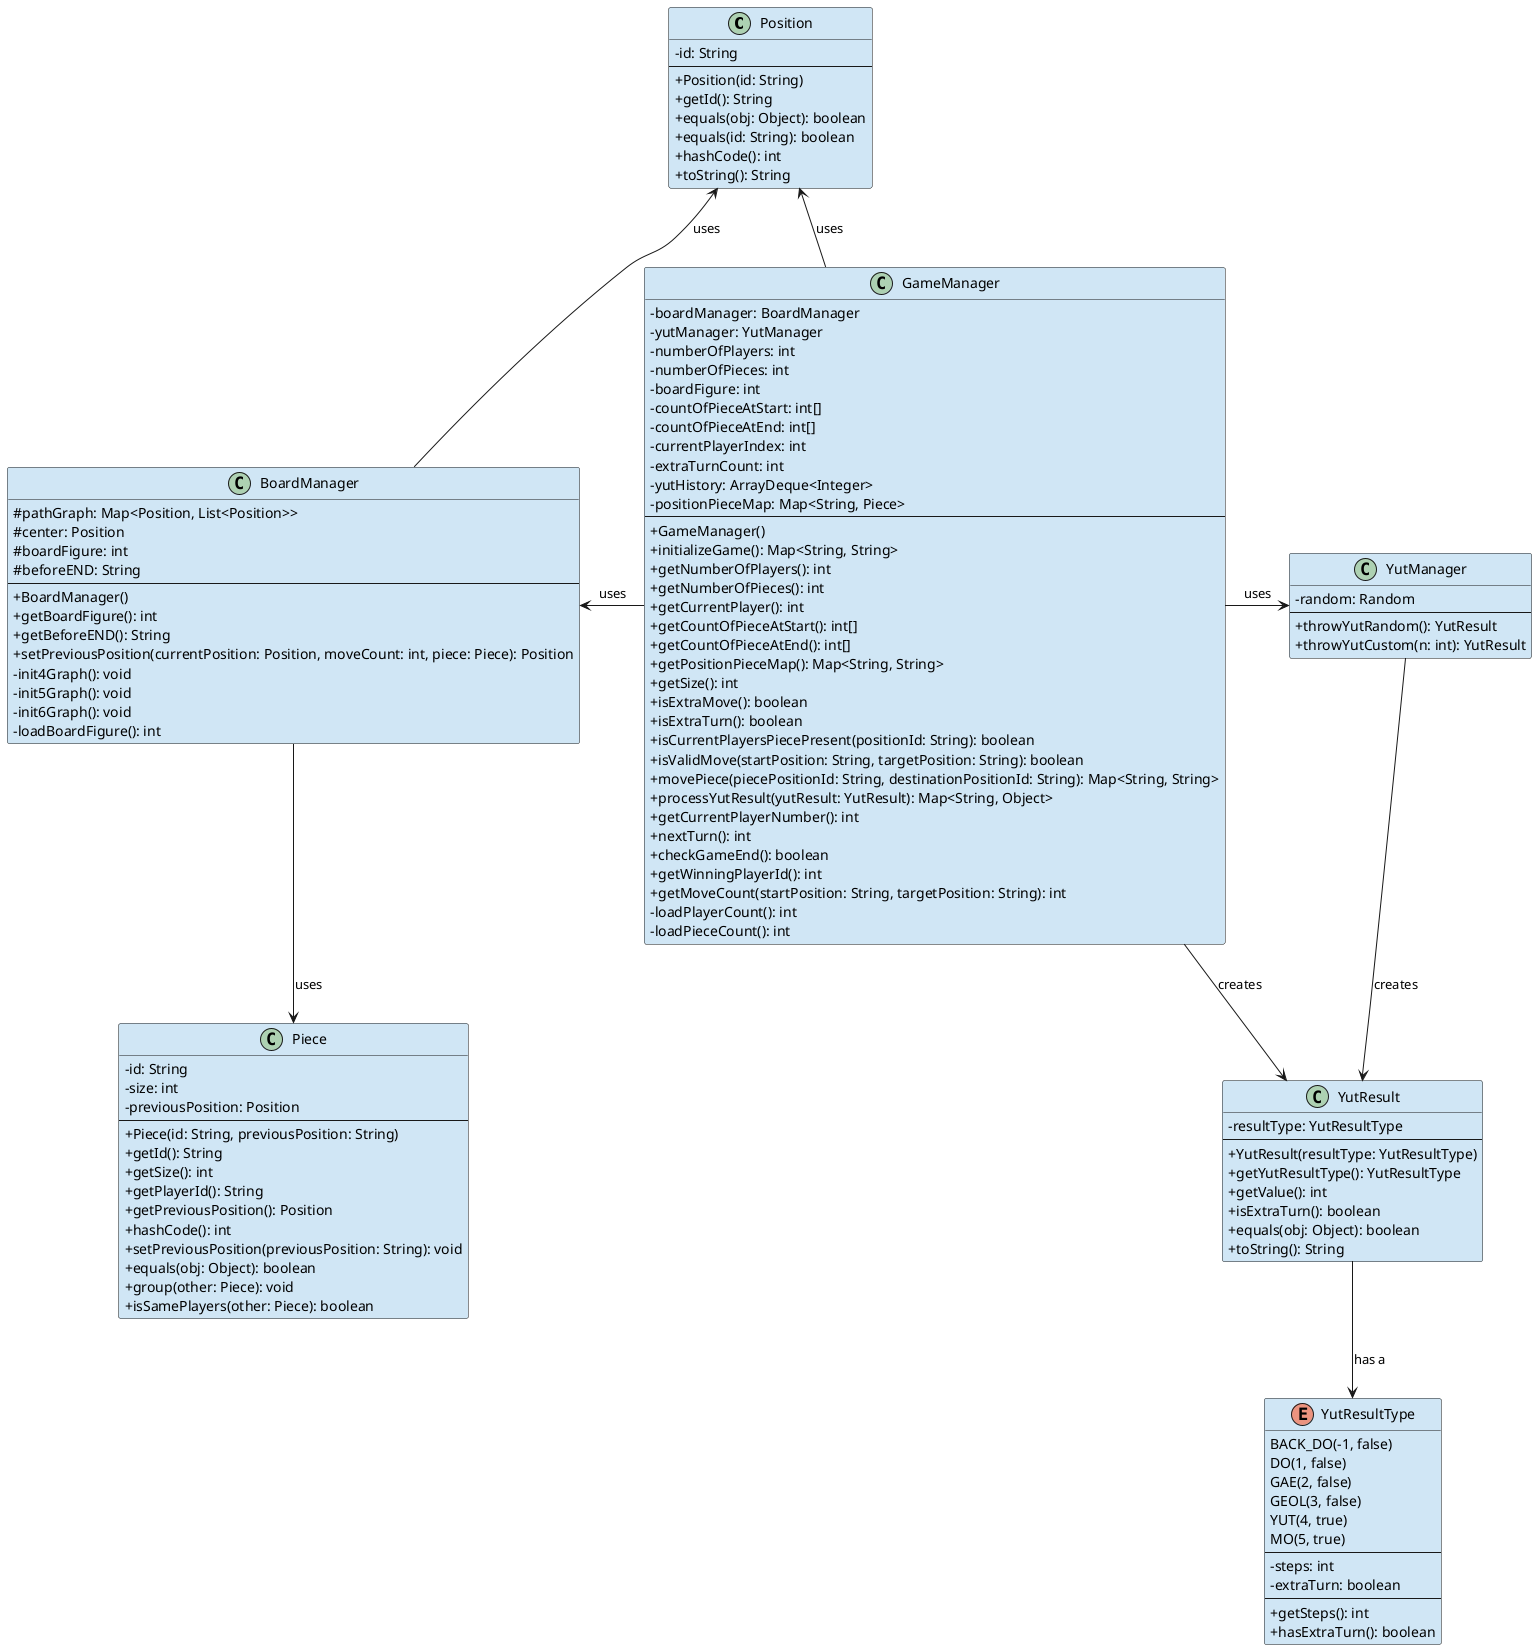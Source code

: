 @startuml model-class-diagram.puml

skinparam classAttributeIconSize 0
skinparam classBackgroundColor #D0E6F5

' 1열
class Position
class BoardManager
class Piece

' 2열
class GameManager

' 3열
class YutManager
class YutResult
enum YutResultType

' --- 숨겨진 정렬 고정 ---
Position -[hidden]-> BoardManager
BoardManager -up-> Position : uses
BoardManager -[hidden]-> GameManager

Position -[hidden]-> YutManager
YutManager -[hidden]-> YutResult
YutResult -[hidden]-> YutResultType

' --- 관계선 ---
GameManager -left-> BoardManager : uses
GameManager -left-> Position : uses
GameManager -right-> YutManager : uses
GameManager -right-> YutResult : creates


BoardManager -down-> Piece : uses
YutManager -down-> YutResult : creates
YutResult -down-> YutResultType : has a

class GameManager {
  - boardManager: BoardManager
  - yutManager: YutManager
  - numberOfPlayers: int
  - numberOfPieces: int
  - boardFigure: int
  - countOfPieceAtStart: int[]
  - countOfPieceAtEnd: int[]
  - currentPlayerIndex: int
  - extraTurnCount: int
  - yutHistory: ArrayDeque<Integer>
  - positionPieceMap: Map<String, Piece>
  --
  + GameManager()
  + initializeGame(): Map<String, String>
  + getNumberOfPlayers(): int
  + getNumberOfPieces(): int
  + getCurrentPlayer(): int
  + getCountOfPieceAtStart(): int[]
  + getCountOfPieceAtEnd(): int[]
  + getPositionPieceMap(): Map<String, String>
  + getSize(): int
  + isExtraMove(): boolean
  + isExtraTurn(): boolean
  + isCurrentPlayersPiecePresent(positionId: String): boolean
  + isValidMove(startPosition: String, targetPosition: String): boolean
  + movePiece(piecePositionId: String, destinationPositionId: String): Map<String, String>
  + processYutResult(yutResult: YutResult): Map<String, Object>
  + getCurrentPlayerNumber(): int
  + nextTurn(): int
  + checkGameEnd(): boolean
  + getWinningPlayerId(): int
  + getMoveCount(startPosition: String, targetPosition: String): int
  - loadPlayerCount(): int
  - loadPieceCount(): int
}

class BoardManager {
  # pathGraph: Map<Position, List<Position>>
  # center: Position
  # boardFigure: int
  # beforeEND: String
  --
  + BoardManager()
  + getBoardFigure(): int
  + getBeforeEND(): String
  + setPreviousPosition(currentPosition: Position, moveCount: int, piece: Piece): Position
  - init4Graph(): void
  - init5Graph(): void
  - init6Graph(): void
  - loadBoardFigure(): int
}

class Piece {
  - id: String
  - size: int
  - previousPosition: Position
  --
  + Piece(id: String, previousPosition: String)
  + getId(): String
  + getSize(): int
  + getPlayerId(): String
  + getPreviousPosition(): Position
  + hashCode(): int
  + setPreviousPosition(previousPosition: String): void
  + equals(obj: Object): boolean
  + group(other: Piece): void
  + isSamePlayers(other: Piece): boolean
}

class Position {
  - id: String
  --
  + Position(id: String)
  + getId(): String
  + equals(obj: Object): boolean
  + equals(id: String): boolean
  + hashCode(): int
  + toString(): String
}

class YutManager {
  - random: Random
  --
  + throwYutRandom(): YutResult
  + throwYutCustom(n: int): YutResult
}

class YutResult {
  - resultType: YutResultType
  --
  + YutResult(resultType: YutResultType)
  + getYutResultType(): YutResultType
  + getValue(): int
  + isExtraTurn(): boolean
  + equals(obj: Object): boolean
  + toString(): String
}

enum YutResultType {
  BACK_DO(-1, false)
  DO(1, false)
  GAE(2, false)
  GEOL(3, false)
  YUT(4, true)
  MO(5, true)
  --
  - steps: int
  - extraTurn: boolean
  --
  + getSteps(): int
  + hasExtraTurn(): boolean
}

@enduml 